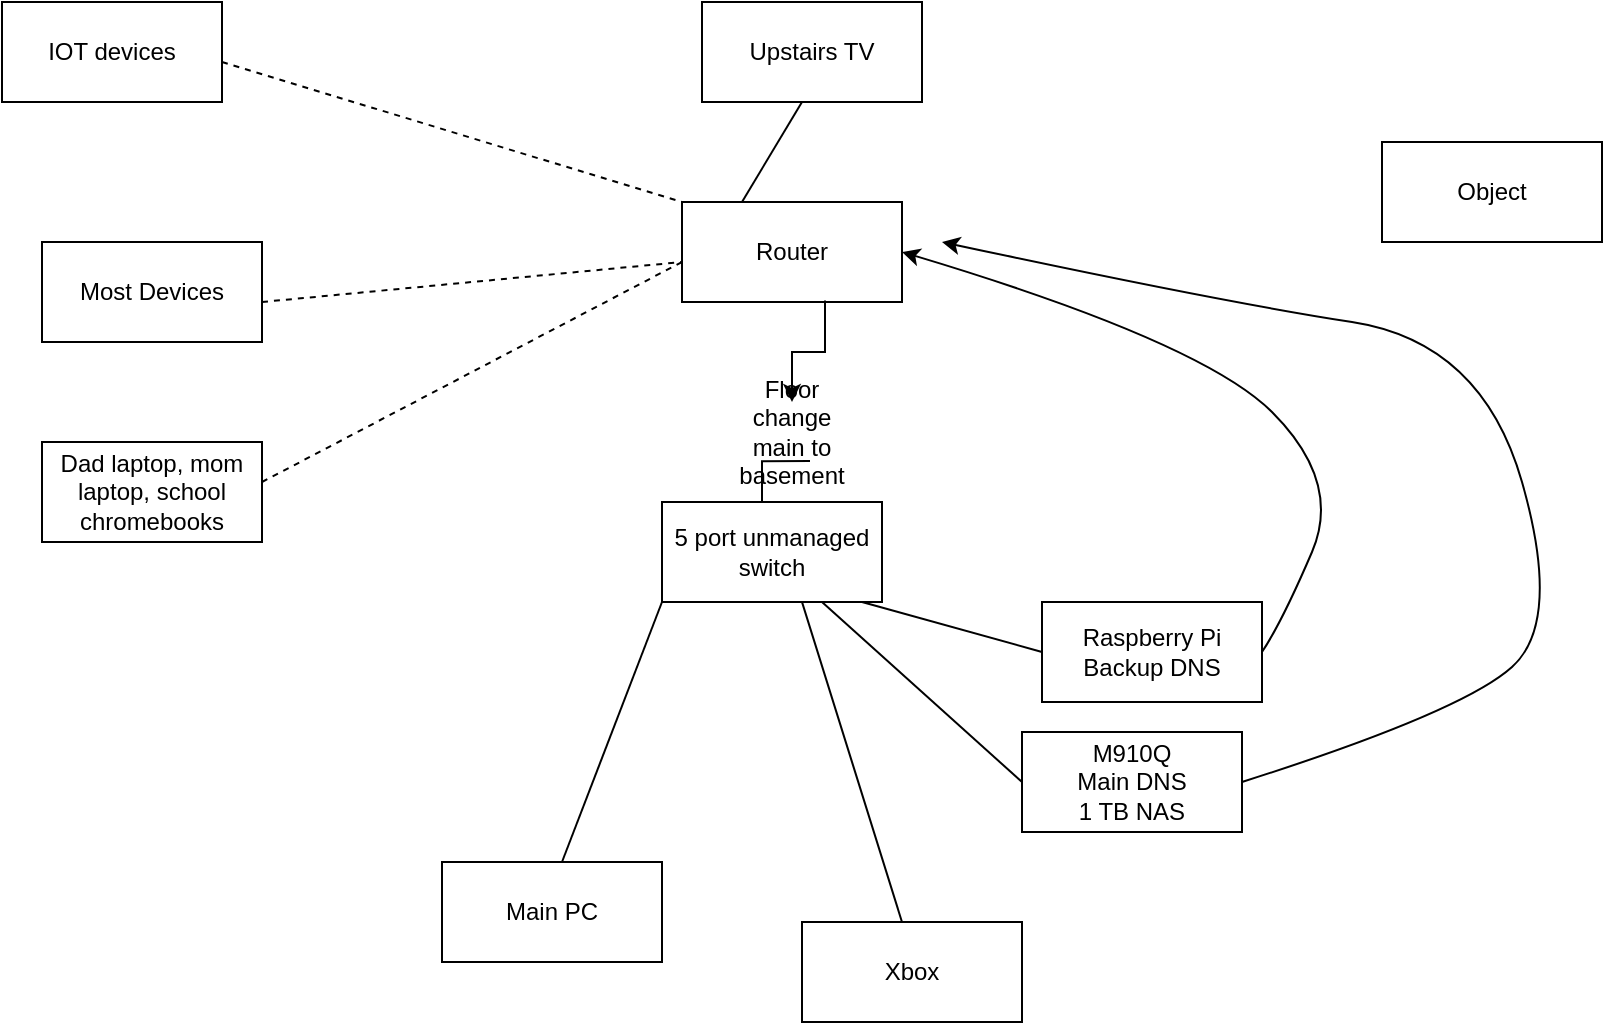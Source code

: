 <mxfile version="28.2.0">
  <diagram name="Page-1" id="nHnXfnMCvfvPkgMcC2QK">
    <mxGraphModel dx="872" dy="479" grid="1" gridSize="10" guides="1" tooltips="1" connect="1" arrows="1" fold="1" page="1" pageScale="1" pageWidth="1400" pageHeight="850" math="0" shadow="0">
      <root>
        <mxCell id="0" />
        <mxCell id="1" parent="0" />
        <mxCell id="VmiVixoleBVu-ZKqEBuO-4" style="edgeStyle=orthogonalEdgeStyle;rounded=0;orthogonalLoop=1;jettySize=auto;html=1;exitX=0.65;exitY=0.985;exitDx=0;exitDy=0;exitPerimeter=0;" parent="1" source="ugNPg4BMdh2EBdqqZRNy-8" edge="1">
          <mxGeometry relative="1" as="geometry">
            <mxPoint x="420" y="370" as="targetPoint" />
            <mxPoint x="450" y="270" as="sourcePoint" />
          </mxGeometry>
        </mxCell>
        <mxCell id="VmiVixoleBVu-ZKqEBuO-2" value="" style="endArrow=none;html=1;rounded=0;" parent="1" source="VmiVixoleBVu-ZKqEBuO-7" edge="1">
          <mxGeometry width="50" height="50" relative="1" as="geometry">
            <mxPoint x="400" y="280" as="sourcePoint" />
            <mxPoint x="450" y="230" as="targetPoint" />
          </mxGeometry>
        </mxCell>
        <mxCell id="VmiVixoleBVu-ZKqEBuO-7" value="Router" style="html=1;whiteSpace=wrap;" parent="1" vertex="1">
          <mxGeometry x="380" y="210" width="110" height="50" as="geometry" />
        </mxCell>
        <mxCell id="VmiVixoleBVu-ZKqEBuO-9" value="5 port unmanaged switch" style="html=1;whiteSpace=wrap;" parent="1" vertex="1">
          <mxGeometry x="370" y="360" width="110" height="50" as="geometry" />
        </mxCell>
        <mxCell id="VmiVixoleBVu-ZKqEBuO-10" value="Object" style="html=1;whiteSpace=wrap;" parent="1" vertex="1">
          <mxGeometry x="730" y="180" width="110" height="50" as="geometry" />
        </mxCell>
        <mxCell id="VmiVixoleBVu-ZKqEBuO-12" value="" style="endArrow=none;html=1;rounded=0;exitX=0;exitY=0.5;exitDx=0;exitDy=0;" parent="1" source="ugNPg4BMdh2EBdqqZRNy-5" edge="1">
          <mxGeometry width="50" height="50" relative="1" as="geometry">
            <mxPoint x="560" y="440" as="sourcePoint" />
            <mxPoint x="470" y="410" as="targetPoint" />
          </mxGeometry>
        </mxCell>
        <mxCell id="VmiVixoleBVu-ZKqEBuO-13" value="" style="endArrow=none;html=1;rounded=0;exitX=0;exitY=0.5;exitDx=0;exitDy=0;" parent="1" source="ugNPg4BMdh2EBdqqZRNy-3" edge="1">
          <mxGeometry width="50" height="50" relative="1" as="geometry">
            <mxPoint x="550" y="500" as="sourcePoint" />
            <mxPoint x="450" y="410" as="targetPoint" />
          </mxGeometry>
        </mxCell>
        <mxCell id="VmiVixoleBVu-ZKqEBuO-14" value="" style="endArrow=none;html=1;rounded=0;" parent="1" edge="1">
          <mxGeometry width="50" height="50" relative="1" as="geometry">
            <mxPoint x="490" y="570" as="sourcePoint" />
            <mxPoint x="440" y="410" as="targetPoint" />
          </mxGeometry>
        </mxCell>
        <mxCell id="VmiVixoleBVu-ZKqEBuO-15" value="" style="endArrow=none;html=1;rounded=0;" parent="1" edge="1">
          <mxGeometry width="50" height="50" relative="1" as="geometry">
            <mxPoint x="320" y="540" as="sourcePoint" />
            <mxPoint x="370" y="410" as="targetPoint" />
          </mxGeometry>
        </mxCell>
        <mxCell id="VmiVixoleBVu-ZKqEBuO-16" value="" style="endArrow=none;html=1;rounded=0;" parent="1" edge="1">
          <mxGeometry width="50" height="50" relative="1" as="geometry">
            <mxPoint x="410" y="210" as="sourcePoint" />
            <mxPoint x="440" y="160" as="targetPoint" />
          </mxGeometry>
        </mxCell>
        <mxCell id="VmiVixoleBVu-ZKqEBuO-17" value="Upstairs TV" style="html=1;whiteSpace=wrap;" parent="1" vertex="1">
          <mxGeometry x="390" y="110" width="110" height="50" as="geometry" />
        </mxCell>
        <mxCell id="VmiVixoleBVu-ZKqEBuO-18" value="" style="endArrow=none;dashed=1;html=1;rounded=0;" parent="1" edge="1">
          <mxGeometry width="50" height="50" relative="1" as="geometry">
            <mxPoint x="170" y="260" as="sourcePoint" />
            <mxPoint x="380" y="240" as="targetPoint" />
          </mxGeometry>
        </mxCell>
        <mxCell id="VmiVixoleBVu-ZKqEBuO-20" value="" style="endArrow=none;dashed=1;html=1;rounded=0;" parent="1" edge="1">
          <mxGeometry width="50" height="50" relative="1" as="geometry">
            <mxPoint x="150" y="140" as="sourcePoint" />
            <mxPoint x="380" y="210" as="targetPoint" />
          </mxGeometry>
        </mxCell>
        <mxCell id="VmiVixoleBVu-ZKqEBuO-25" value="" style="curved=1;endArrow=classic;html=1;rounded=0;exitX=1;exitY=0.5;exitDx=0;exitDy=0;" parent="1" source="ugNPg4BMdh2EBdqqZRNy-3" edge="1">
          <mxGeometry width="50" height="50" relative="1" as="geometry">
            <mxPoint x="730" y="485" as="sourcePoint" />
            <mxPoint x="510" y="230" as="targetPoint" />
            <Array as="points">
              <mxPoint x="770" y="465" />
              <mxPoint x="820" y="420" />
              <mxPoint x="780" y="280" />
              <mxPoint x="650" y="260" />
            </Array>
          </mxGeometry>
        </mxCell>
        <mxCell id="VmiVixoleBVu-ZKqEBuO-26" value="" style="curved=1;endArrow=classic;html=1;rounded=0;entryX=1;entryY=0.5;entryDx=0;entryDy=0;exitX=1;exitY=0.5;exitDx=0;exitDy=0;" parent="1" source="ugNPg4BMdh2EBdqqZRNy-5" target="VmiVixoleBVu-ZKqEBuO-7" edge="1">
          <mxGeometry width="50" height="50" relative="1" as="geometry">
            <mxPoint x="630" y="420" as="sourcePoint" />
            <mxPoint x="510" y="250" as="targetPoint" />
            <Array as="points">
              <mxPoint x="680" y="420" />
              <mxPoint x="710" y="350" />
              <mxPoint x="640" y="280" />
            </Array>
          </mxGeometry>
        </mxCell>
        <mxCell id="ugNPg4BMdh2EBdqqZRNy-1" value="Most Devices" style="html=1;whiteSpace=wrap;" parent="1" vertex="1">
          <mxGeometry x="60" y="230" width="110" height="50" as="geometry" />
        </mxCell>
        <mxCell id="ugNPg4BMdh2EBdqqZRNy-2" value="IOT devices" style="html=1;whiteSpace=wrap;" parent="1" vertex="1">
          <mxGeometry x="40" y="110" width="110" height="50" as="geometry" />
        </mxCell>
        <mxCell id="ugNPg4BMdh2EBdqqZRNy-3" value="M910Q&lt;br&gt;Main DNS&lt;div&gt;1 TB NAS&lt;/div&gt;" style="html=1;whiteSpace=wrap;" parent="1" vertex="1">
          <mxGeometry x="550" y="475" width="110" height="50" as="geometry" />
        </mxCell>
        <mxCell id="ugNPg4BMdh2EBdqqZRNy-5" value="Raspberry Pi&lt;div&gt;Backup DNS&lt;/div&gt;" style="html=1;whiteSpace=wrap;" parent="1" vertex="1">
          <mxGeometry x="560" y="410" width="110" height="50" as="geometry" />
        </mxCell>
        <mxCell id="ugNPg4BMdh2EBdqqZRNy-6" value="" style="endArrow=none;dashed=1;html=1;rounded=0;" parent="1" edge="1">
          <mxGeometry width="50" height="50" relative="1" as="geometry">
            <mxPoint x="170" y="350" as="sourcePoint" />
            <mxPoint x="380" y="240" as="targetPoint" />
          </mxGeometry>
        </mxCell>
        <mxCell id="ugNPg4BMdh2EBdqqZRNy-7" value="Dad laptop, mom laptop, school chromebooks" style="html=1;whiteSpace=wrap;" parent="1" vertex="1">
          <mxGeometry x="60" y="330" width="110" height="50" as="geometry" />
        </mxCell>
        <mxCell id="ugNPg4BMdh2EBdqqZRNy-9" value="" style="edgeStyle=orthogonalEdgeStyle;rounded=0;orthogonalLoop=1;jettySize=auto;html=1;exitX=0.65;exitY=0.985;exitDx=0;exitDy=0;exitPerimeter=0;" parent="1" source="VmiVixoleBVu-ZKqEBuO-7" target="ugNPg4BMdh2EBdqqZRNy-8" edge="1">
          <mxGeometry relative="1" as="geometry">
            <mxPoint x="420" y="370" as="targetPoint" />
            <mxPoint x="452" y="259" as="sourcePoint" />
          </mxGeometry>
        </mxCell>
        <mxCell id="ugNPg4BMdh2EBdqqZRNy-8" value="Floor change&lt;div&gt;main to basement&lt;/div&gt;" style="text;html=1;align=center;verticalAlign=middle;whiteSpace=wrap;rounded=0;" parent="1" vertex="1">
          <mxGeometry x="405" y="310" width="60" height="30" as="geometry" />
        </mxCell>
        <mxCell id="ugNPg4BMdh2EBdqqZRNy-10" value="Xbox" style="html=1;whiteSpace=wrap;" parent="1" vertex="1">
          <mxGeometry x="440" y="570" width="110" height="50" as="geometry" />
        </mxCell>
        <mxCell id="ugNPg4BMdh2EBdqqZRNy-11" value="Main PC" style="html=1;whiteSpace=wrap;" parent="1" vertex="1">
          <mxGeometry x="260" y="540" width="110" height="50" as="geometry" />
        </mxCell>
      </root>
    </mxGraphModel>
  </diagram>
</mxfile>

